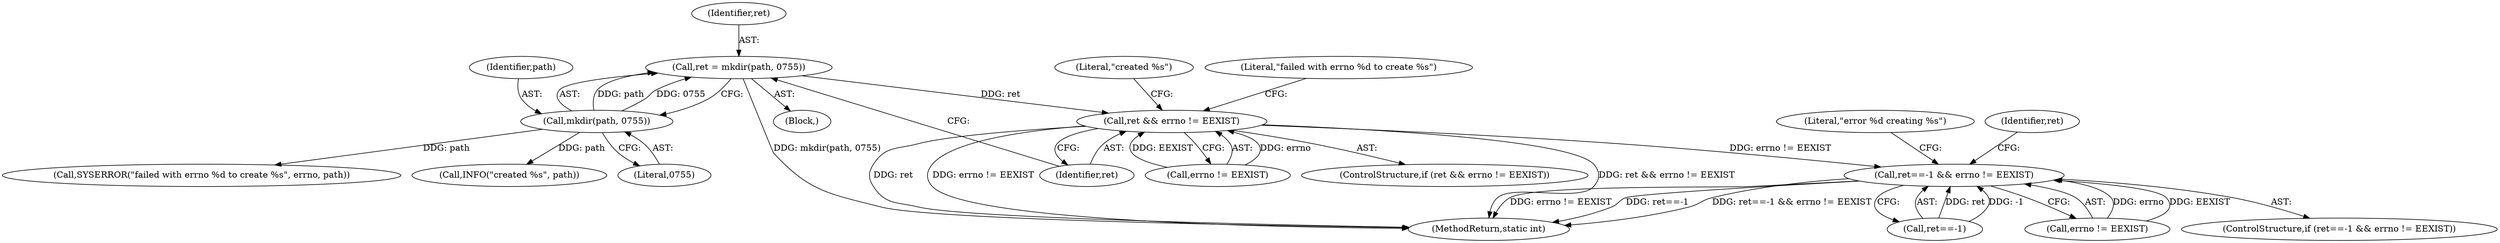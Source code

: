 digraph "0_lxc_592fd47a6245508b79fe6ac819fe6d3b2c1289be_11@API" {
"1000129" [label="(Call,ret = mkdir(path, 0755))"];
"1000131" [label="(Call,mkdir(path, 0755))"];
"1000135" [label="(Call,ret && errno != EEXIST)"];
"1000204" [label="(Call,ret==-1 && errno != EEXIST)"];
"1000205" [label="(Call,ret==-1)"];
"1000135" [label="(Call,ret && errno != EEXIST)"];
"1000142" [label="(Literal,\"failed with errno %d to create %s\")"];
"1000148" [label="(Call,INFO(\"created %s\", path))"];
"1000149" [label="(Literal,\"created %s\")"];
"1000203" [label="(ControlStructure,if (ret==-1 && errno != EEXIST))"];
"1000293" [label="(MethodReturn,static int)"];
"1000209" [label="(Call,errno != EEXIST)"];
"1000131" [label="(Call,mkdir(path, 0755))"];
"1000204" [label="(Call,ret==-1 && errno != EEXIST)"];
"1000137" [label="(Call,errno != EEXIST)"];
"1000222" [label="(Identifier,ret)"];
"1000132" [label="(Identifier,path)"];
"1000141" [label="(Call,SYSERROR(\"failed with errno %d to create %s\", errno, path))"];
"1000106" [label="(Block,)"];
"1000133" [label="(Literal,0755)"];
"1000130" [label="(Identifier,ret)"];
"1000136" [label="(Identifier,ret)"];
"1000129" [label="(Call,ret = mkdir(path, 0755))"];
"1000134" [label="(ControlStructure,if (ret && errno != EEXIST))"];
"1000214" [label="(Literal,\"error %d creating %s\")"];
"1000129" -> "1000106"  [label="AST: "];
"1000129" -> "1000131"  [label="CFG: "];
"1000130" -> "1000129"  [label="AST: "];
"1000131" -> "1000129"  [label="AST: "];
"1000136" -> "1000129"  [label="CFG: "];
"1000129" -> "1000293"  [label="DDG: mkdir(path, 0755)"];
"1000131" -> "1000129"  [label="DDG: path"];
"1000131" -> "1000129"  [label="DDG: 0755"];
"1000129" -> "1000135"  [label="DDG: ret"];
"1000131" -> "1000133"  [label="CFG: "];
"1000132" -> "1000131"  [label="AST: "];
"1000133" -> "1000131"  [label="AST: "];
"1000131" -> "1000141"  [label="DDG: path"];
"1000131" -> "1000148"  [label="DDG: path"];
"1000135" -> "1000134"  [label="AST: "];
"1000135" -> "1000136"  [label="CFG: "];
"1000135" -> "1000137"  [label="CFG: "];
"1000136" -> "1000135"  [label="AST: "];
"1000137" -> "1000135"  [label="AST: "];
"1000142" -> "1000135"  [label="CFG: "];
"1000149" -> "1000135"  [label="CFG: "];
"1000135" -> "1000293"  [label="DDG: ret && errno != EEXIST"];
"1000135" -> "1000293"  [label="DDG: ret"];
"1000135" -> "1000293"  [label="DDG: errno != EEXIST"];
"1000137" -> "1000135"  [label="DDG: errno"];
"1000137" -> "1000135"  [label="DDG: EEXIST"];
"1000135" -> "1000204"  [label="DDG: errno != EEXIST"];
"1000204" -> "1000203"  [label="AST: "];
"1000204" -> "1000205"  [label="CFG: "];
"1000204" -> "1000209"  [label="CFG: "];
"1000205" -> "1000204"  [label="AST: "];
"1000209" -> "1000204"  [label="AST: "];
"1000214" -> "1000204"  [label="CFG: "];
"1000222" -> "1000204"  [label="CFG: "];
"1000204" -> "1000293"  [label="DDG: errno != EEXIST"];
"1000204" -> "1000293"  [label="DDG: ret==-1"];
"1000204" -> "1000293"  [label="DDG: ret==-1 && errno != EEXIST"];
"1000205" -> "1000204"  [label="DDG: ret"];
"1000205" -> "1000204"  [label="DDG: -1"];
"1000209" -> "1000204"  [label="DDG: errno"];
"1000209" -> "1000204"  [label="DDG: EEXIST"];
}
